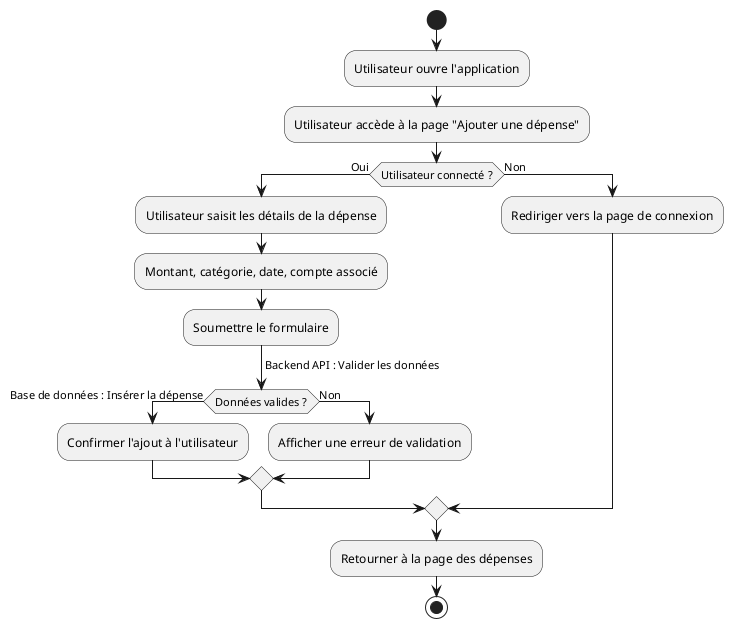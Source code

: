 @startuml TopBudget_ActivityDiagram

start
:Utilisateur ouvre l'application;
:Utilisateur accède à la page "Ajouter une dépense";

if (Utilisateur connecté ?) then (Oui)
    :Utilisateur saisit les détails de la dépense;
    :Montant, catégorie, date, compte associé;
    :Soumettre le formulaire;
    -> Backend API : Valider les données;

    if (Données valides ?) then (Oui)
        -> Base de données : Insérer la dépense;
        :Confirmer l'ajout à l'utilisateur;
    else (Non)
        :Afficher une erreur de validation;
    endif
else (Non)
    :Rediriger vers la page de connexion;
endif

:Retourner à la page des dépenses;
stop

@enduml
